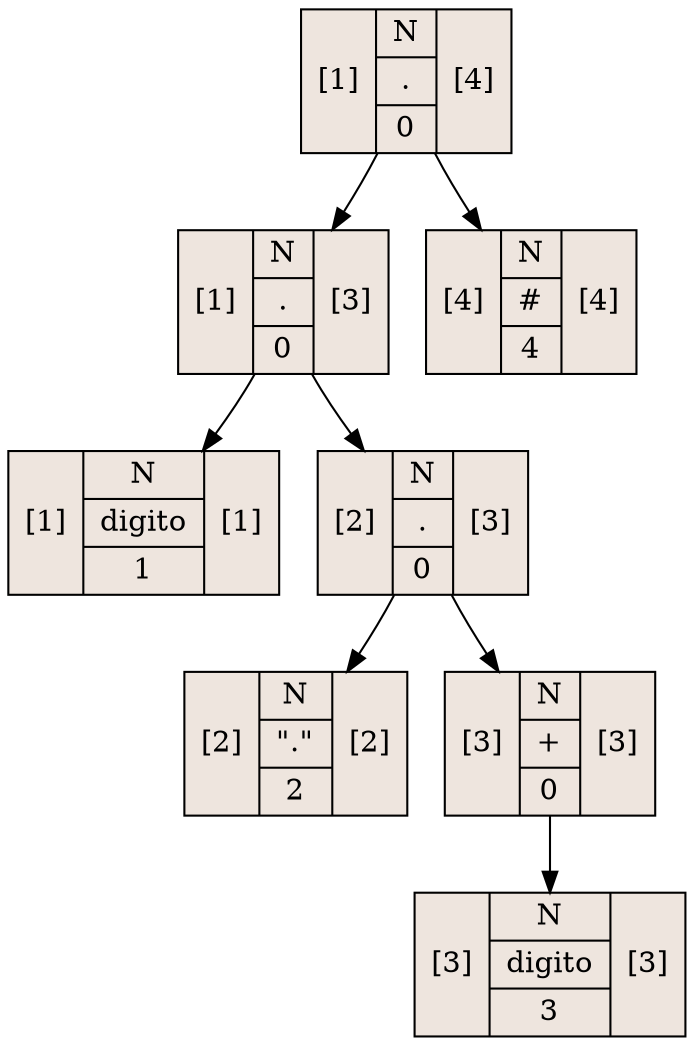 digraph grafica{
rankdir=TB;
node [shape = record, style=filled, fillcolor=seashell2];
nodo36 [ label ="[1]|{N|.|0}|[4]"];
nodo34 [ label ="[1]|{N|.|0}|[3]"];
nodo29 [ label ="[1]|{N|{digito}|1}|[1]"];
nodo34:C0->nodo29
nodo33 [ label ="[2]|{N|.|0}|[3]"];
nodo30 [ label ="[2]|{N|&quot;"+"."+"&quot;|2}|[2]"];
nodo33:C0->nodo30
nodo32 [ label ="[3]|{N|+|0}|[3]"];
nodo31 [ label ="[3]|{N|{digito}|3}|[3]"];
nodo32:C0->nodo31
nodo33:C1->nodo32
nodo34:C1->nodo33
nodo36:C0->nodo34
nodo35 [ label ="[4]|{N|#|4}|[4]"];
nodo36:C1->nodo35
}
